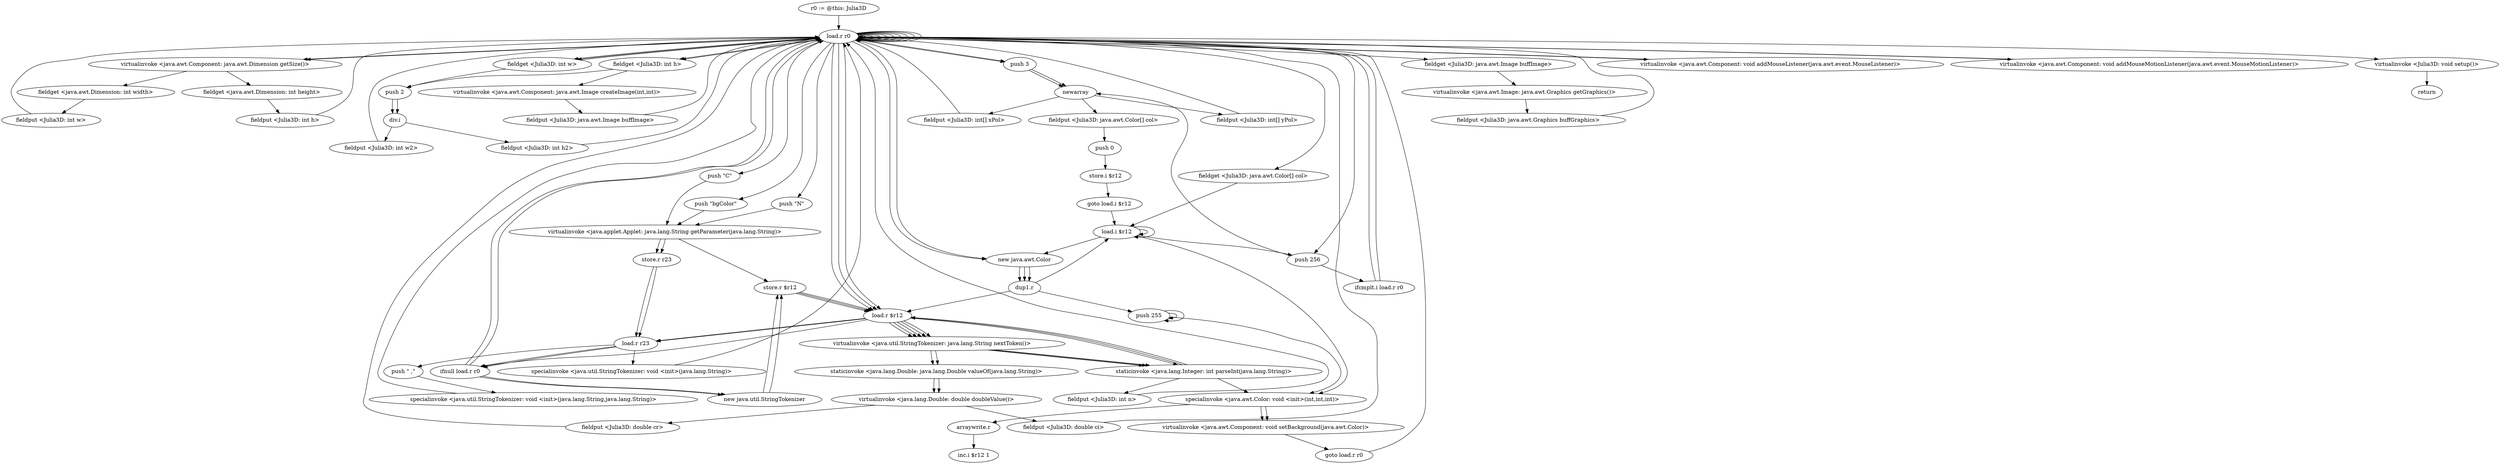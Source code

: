 digraph "" {
    "r0 := @this: Julia3D"
    "load.r r0"
    "r0 := @this: Julia3D"->"load.r r0";
    "load.r r0"->"load.r r0";
    "virtualinvoke <java.awt.Component: java.awt.Dimension getSize()>"
    "load.r r0"->"virtualinvoke <java.awt.Component: java.awt.Dimension getSize()>";
    "fieldget <java.awt.Dimension: int width>"
    "virtualinvoke <java.awt.Component: java.awt.Dimension getSize()>"->"fieldget <java.awt.Dimension: int width>";
    "fieldput <Julia3D: int w>"
    "fieldget <java.awt.Dimension: int width>"->"fieldput <Julia3D: int w>";
    "fieldput <Julia3D: int w>"->"load.r r0";
    "load.r r0"->"load.r r0";
    "load.r r0"->"virtualinvoke <java.awt.Component: java.awt.Dimension getSize()>";
    "fieldget <java.awt.Dimension: int height>"
    "virtualinvoke <java.awt.Component: java.awt.Dimension getSize()>"->"fieldget <java.awt.Dimension: int height>";
    "fieldput <Julia3D: int h>"
    "fieldget <java.awt.Dimension: int height>"->"fieldput <Julia3D: int h>";
    "fieldput <Julia3D: int h>"->"load.r r0";
    "load.r r0"->"load.r r0";
    "fieldget <Julia3D: int w>"
    "load.r r0"->"fieldget <Julia3D: int w>";
    "push 2"
    "fieldget <Julia3D: int w>"->"push 2";
    "div.i"
    "push 2"->"div.i";
    "fieldput <Julia3D: int w2>"
    "div.i"->"fieldput <Julia3D: int w2>";
    "fieldput <Julia3D: int w2>"->"load.r r0";
    "load.r r0"->"load.r r0";
    "fieldget <Julia3D: int h>"
    "load.r r0"->"fieldget <Julia3D: int h>";
    "fieldget <Julia3D: int h>"->"push 2";
    "push 2"->"div.i";
    "fieldput <Julia3D: int h2>"
    "div.i"->"fieldput <Julia3D: int h2>";
    "fieldput <Julia3D: int h2>"->"load.r r0";
    "push \"N\""
    "load.r r0"->"push \"N\"";
    "virtualinvoke <java.applet.Applet: java.lang.String getParameter(java.lang.String)>"
    "push \"N\""->"virtualinvoke <java.applet.Applet: java.lang.String getParameter(java.lang.String)>";
    "store.r $r12"
    "virtualinvoke <java.applet.Applet: java.lang.String getParameter(java.lang.String)>"->"store.r $r12";
    "load.r $r12"
    "store.r $r12"->"load.r $r12";
    "ifnull load.r r0"
    "load.r $r12"->"ifnull load.r r0";
    "ifnull load.r r0"->"load.r r0";
    "load.r r0"->"load.r $r12";
    "staticinvoke <java.lang.Integer: int parseInt(java.lang.String)>"
    "load.r $r12"->"staticinvoke <java.lang.Integer: int parseInt(java.lang.String)>";
    "fieldput <Julia3D: int n>"
    "staticinvoke <java.lang.Integer: int parseInt(java.lang.String)>"->"fieldput <Julia3D: int n>";
    "fieldput <Julia3D: int n>"->"load.r r0";
    "push 3"
    "load.r r0"->"push 3";
    "newarray"
    "push 3"->"newarray";
    "fieldput <Julia3D: int[] xPol>"
    "newarray"->"fieldput <Julia3D: int[] xPol>";
    "fieldput <Julia3D: int[] xPol>"->"load.r r0";
    "load.r r0"->"push 3";
    "push 3"->"newarray";
    "fieldput <Julia3D: int[] yPol>"
    "newarray"->"fieldput <Julia3D: int[] yPol>";
    "fieldput <Julia3D: int[] yPol>"->"load.r r0";
    "load.r r0"->"load.r r0";
    "load.r r0"->"load.r r0";
    "load.r r0"->"fieldget <Julia3D: int w>";
    "fieldget <Julia3D: int w>"->"load.r r0";
    "load.r r0"->"fieldget <Julia3D: int h>";
    "virtualinvoke <java.awt.Component: java.awt.Image createImage(int,int)>"
    "fieldget <Julia3D: int h>"->"virtualinvoke <java.awt.Component: java.awt.Image createImage(int,int)>";
    "fieldput <Julia3D: java.awt.Image buffImage>"
    "virtualinvoke <java.awt.Component: java.awt.Image createImage(int,int)>"->"fieldput <Julia3D: java.awt.Image buffImage>";
    "fieldput <Julia3D: java.awt.Image buffImage>"->"load.r r0";
    "load.r r0"->"load.r r0";
    "fieldget <Julia3D: java.awt.Image buffImage>"
    "load.r r0"->"fieldget <Julia3D: java.awt.Image buffImage>";
    "virtualinvoke <java.awt.Image: java.awt.Graphics getGraphics()>"
    "fieldget <Julia3D: java.awt.Image buffImage>"->"virtualinvoke <java.awt.Image: java.awt.Graphics getGraphics()>";
    "fieldput <Julia3D: java.awt.Graphics buffGraphics>"
    "virtualinvoke <java.awt.Image: java.awt.Graphics getGraphics()>"->"fieldput <Julia3D: java.awt.Graphics buffGraphics>";
    "fieldput <Julia3D: java.awt.Graphics buffGraphics>"->"load.r r0";
    "push 256"
    "load.r r0"->"push 256";
    "push 256"->"newarray";
    "fieldput <Julia3D: java.awt.Color[] col>"
    "newarray"->"fieldput <Julia3D: java.awt.Color[] col>";
    "push 0"
    "fieldput <Julia3D: java.awt.Color[] col>"->"push 0";
    "store.i $r12"
    "push 0"->"store.i $r12";
    "goto load.i $r12"
    "store.i $r12"->"goto load.i $r12";
    "load.i $r12"
    "goto load.i $r12"->"load.i $r12";
    "load.i $r12"->"push 256";
    "ifcmplt.i load.r r0"
    "push 256"->"ifcmplt.i load.r r0";
    "ifcmplt.i load.r r0"->"load.r r0";
    "push \"C\""
    "load.r r0"->"push \"C\"";
    "push \"C\""->"virtualinvoke <java.applet.Applet: java.lang.String getParameter(java.lang.String)>";
    "store.r r23"
    "virtualinvoke <java.applet.Applet: java.lang.String getParameter(java.lang.String)>"->"store.r r23";
    "load.r r23"
    "store.r r23"->"load.r r23";
    "load.r r23"->"ifnull load.r r0";
    "new java.util.StringTokenizer"
    "ifnull load.r r0"->"new java.util.StringTokenizer";
    "new java.util.StringTokenizer"->"store.r $r12";
    "store.r $r12"->"load.r $r12";
    "load.r $r12"->"load.r r23";
    "push \" ,\""
    "load.r r23"->"push \" ,\"";
    "specialinvoke <java.util.StringTokenizer: void <init>(java.lang.String,java.lang.String)>"
    "push \" ,\""->"specialinvoke <java.util.StringTokenizer: void <init>(java.lang.String,java.lang.String)>";
    "specialinvoke <java.util.StringTokenizer: void <init>(java.lang.String,java.lang.String)>"->"load.r r0";
    "load.r r0"->"load.r $r12";
    "virtualinvoke <java.util.StringTokenizer: java.lang.String nextToken()>"
    "load.r $r12"->"virtualinvoke <java.util.StringTokenizer: java.lang.String nextToken()>";
    "staticinvoke <java.lang.Double: java.lang.Double valueOf(java.lang.String)>"
    "virtualinvoke <java.util.StringTokenizer: java.lang.String nextToken()>"->"staticinvoke <java.lang.Double: java.lang.Double valueOf(java.lang.String)>";
    "virtualinvoke <java.lang.Double: double doubleValue()>"
    "staticinvoke <java.lang.Double: java.lang.Double valueOf(java.lang.String)>"->"virtualinvoke <java.lang.Double: double doubleValue()>";
    "fieldput <Julia3D: double cr>"
    "virtualinvoke <java.lang.Double: double doubleValue()>"->"fieldput <Julia3D: double cr>";
    "fieldput <Julia3D: double cr>"->"load.r r0";
    "load.r r0"->"load.r $r12";
    "load.r $r12"->"virtualinvoke <java.util.StringTokenizer: java.lang.String nextToken()>";
    "virtualinvoke <java.util.StringTokenizer: java.lang.String nextToken()>"->"staticinvoke <java.lang.Double: java.lang.Double valueOf(java.lang.String)>";
    "staticinvoke <java.lang.Double: java.lang.Double valueOf(java.lang.String)>"->"virtualinvoke <java.lang.Double: double doubleValue()>";
    "fieldput <Julia3D: double ci>"
    "virtualinvoke <java.lang.Double: double doubleValue()>"->"fieldput <Julia3D: double ci>";
    "fieldput <Julia3D: double ci>"->"load.r r0";
    "push \"bgColor\""
    "load.r r0"->"push \"bgColor\"";
    "push \"bgColor\""->"virtualinvoke <java.applet.Applet: java.lang.String getParameter(java.lang.String)>";
    "virtualinvoke <java.applet.Applet: java.lang.String getParameter(java.lang.String)>"->"store.r r23";
    "store.r r23"->"load.r r23";
    "load.r r23"->"ifnull load.r r0";
    "ifnull load.r r0"->"new java.util.StringTokenizer";
    "new java.util.StringTokenizer"->"store.r $r12";
    "store.r $r12"->"load.r $r12";
    "load.r $r12"->"load.r r23";
    "specialinvoke <java.util.StringTokenizer: void <init>(java.lang.String)>"
    "load.r r23"->"specialinvoke <java.util.StringTokenizer: void <init>(java.lang.String)>";
    "specialinvoke <java.util.StringTokenizer: void <init>(java.lang.String)>"->"load.r r0";
    "new java.awt.Color"
    "load.r r0"->"new java.awt.Color";
    "dup1.r"
    "new java.awt.Color"->"dup1.r";
    "dup1.r"->"load.r $r12";
    "load.r $r12"->"virtualinvoke <java.util.StringTokenizer: java.lang.String nextToken()>";
    "virtualinvoke <java.util.StringTokenizer: java.lang.String nextToken()>"->"staticinvoke <java.lang.Integer: int parseInt(java.lang.String)>";
    "staticinvoke <java.lang.Integer: int parseInt(java.lang.String)>"->"load.r $r12";
    "load.r $r12"->"virtualinvoke <java.util.StringTokenizer: java.lang.String nextToken()>";
    "virtualinvoke <java.util.StringTokenizer: java.lang.String nextToken()>"->"staticinvoke <java.lang.Integer: int parseInt(java.lang.String)>";
    "staticinvoke <java.lang.Integer: int parseInt(java.lang.String)>"->"load.r $r12";
    "load.r $r12"->"virtualinvoke <java.util.StringTokenizer: java.lang.String nextToken()>";
    "virtualinvoke <java.util.StringTokenizer: java.lang.String nextToken()>"->"staticinvoke <java.lang.Integer: int parseInt(java.lang.String)>";
    "specialinvoke <java.awt.Color: void <init>(int,int,int)>"
    "staticinvoke <java.lang.Integer: int parseInt(java.lang.String)>"->"specialinvoke <java.awt.Color: void <init>(int,int,int)>";
    "virtualinvoke <java.awt.Component: void setBackground(java.awt.Color)>"
    "specialinvoke <java.awt.Color: void <init>(int,int,int)>"->"virtualinvoke <java.awt.Component: void setBackground(java.awt.Color)>";
    "goto load.r r0"
    "virtualinvoke <java.awt.Component: void setBackground(java.awt.Color)>"->"goto load.r r0";
    "goto load.r r0"->"load.r r0";
    "load.r r0"->"load.r r0";
    "virtualinvoke <java.awt.Component: void addMouseListener(java.awt.event.MouseListener)>"
    "load.r r0"->"virtualinvoke <java.awt.Component: void addMouseListener(java.awt.event.MouseListener)>";
    "virtualinvoke <java.awt.Component: void addMouseListener(java.awt.event.MouseListener)>"->"load.r r0";
    "load.r r0"->"load.r r0";
    "virtualinvoke <java.awt.Component: void addMouseMotionListener(java.awt.event.MouseMotionListener)>"
    "load.r r0"->"virtualinvoke <java.awt.Component: void addMouseMotionListener(java.awt.event.MouseMotionListener)>";
    "virtualinvoke <java.awt.Component: void addMouseMotionListener(java.awt.event.MouseMotionListener)>"->"load.r r0";
    "virtualinvoke <Julia3D: void setup()>"
    "load.r r0"->"virtualinvoke <Julia3D: void setup()>";
    "return"
    "virtualinvoke <Julia3D: void setup()>"->"return";
    "ifnull load.r r0"->"load.r r0";
    "load.r r0"->"new java.awt.Color";
    "new java.awt.Color"->"dup1.r";
    "push 255"
    "dup1.r"->"push 255";
    "push 255"->"push 255";
    "push 255"->"push 255";
    "push 255"->"specialinvoke <java.awt.Color: void <init>(int,int,int)>";
    "specialinvoke <java.awt.Color: void <init>(int,int,int)>"->"virtualinvoke <java.awt.Component: void setBackground(java.awt.Color)>";
    "ifcmplt.i load.r r0"->"load.r r0";
    "fieldget <Julia3D: java.awt.Color[] col>"
    "load.r r0"->"fieldget <Julia3D: java.awt.Color[] col>";
    "fieldget <Julia3D: java.awt.Color[] col>"->"load.i $r12";
    "load.i $r12"->"new java.awt.Color";
    "new java.awt.Color"->"dup1.r";
    "dup1.r"->"load.i $r12";
    "load.i $r12"->"load.i $r12";
    "load.i $r12"->"load.i $r12";
    "load.i $r12"->"specialinvoke <java.awt.Color: void <init>(int,int,int)>";
    "arraywrite.r"
    "specialinvoke <java.awt.Color: void <init>(int,int,int)>"->"arraywrite.r";
    "inc.i $r12 1"
    "arraywrite.r"->"inc.i $r12 1";
}

